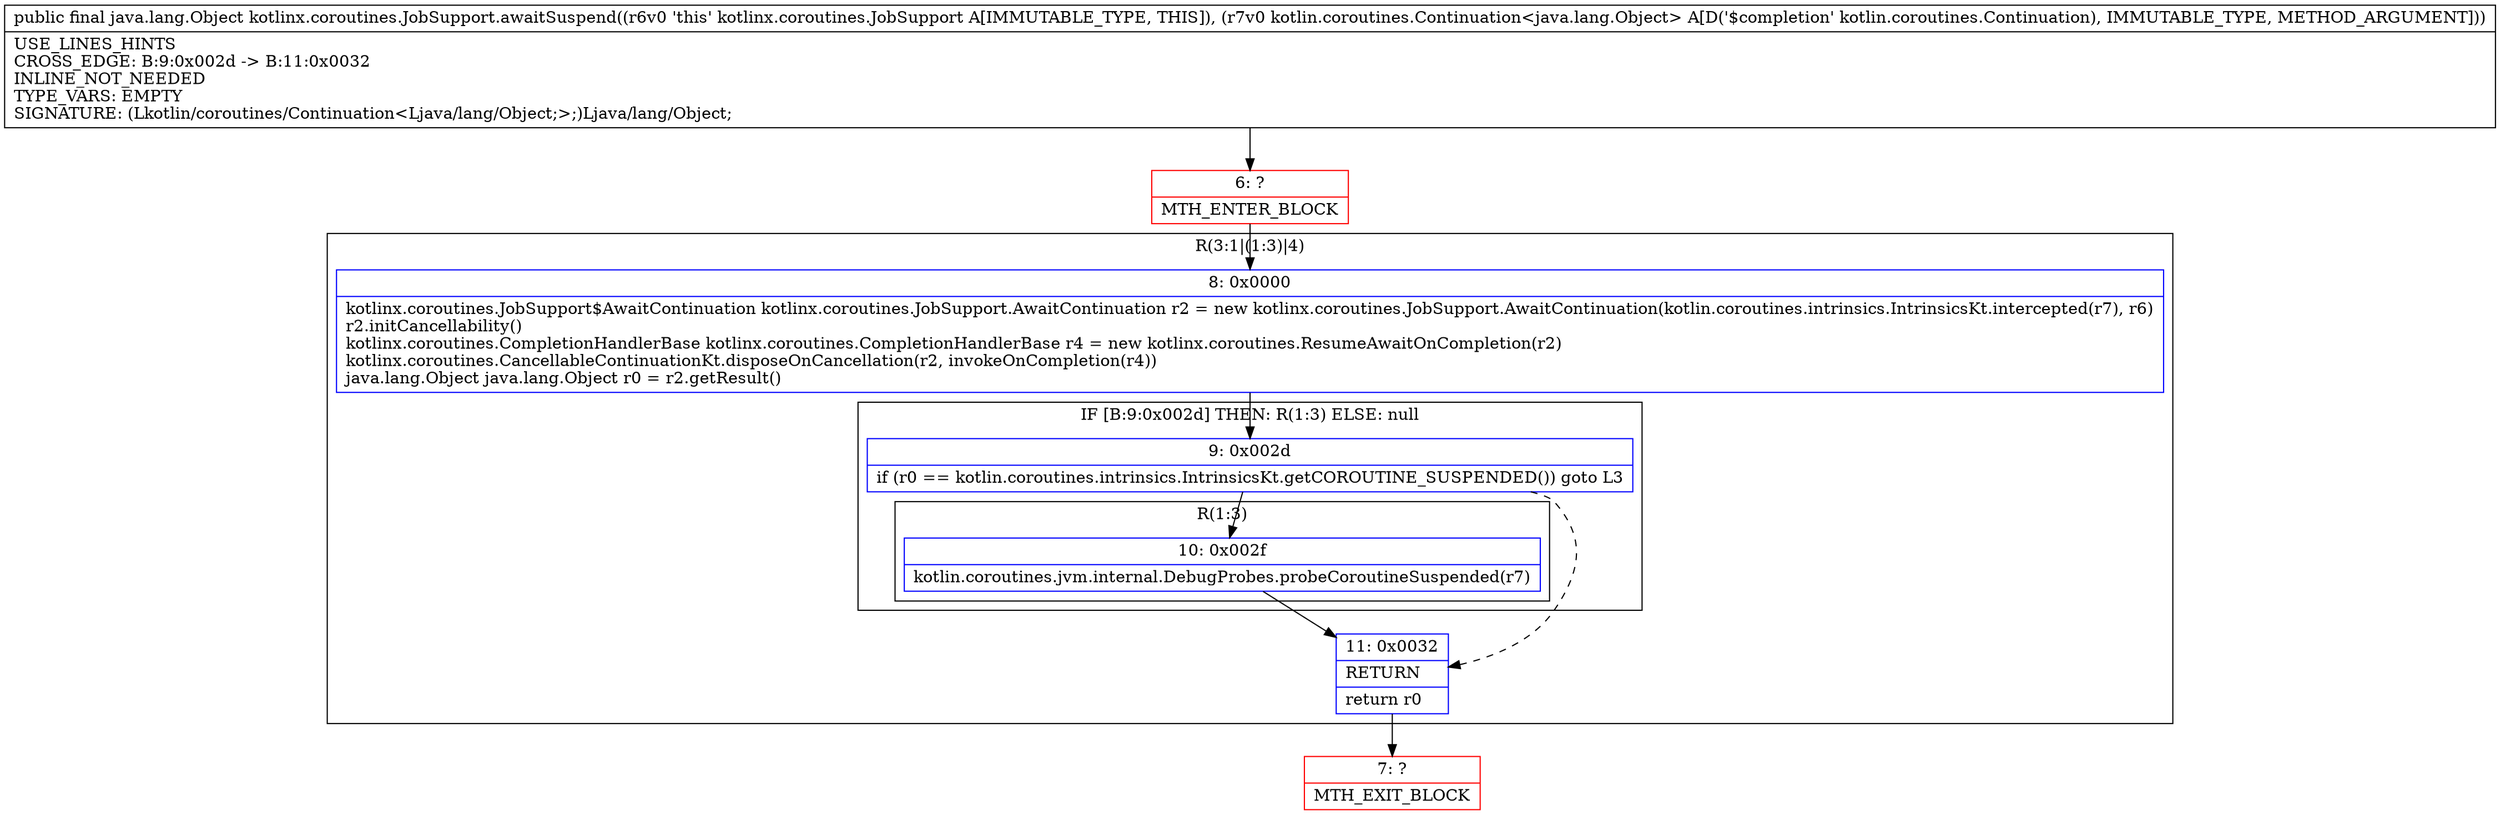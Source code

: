 digraph "CFG forkotlinx.coroutines.JobSupport.awaitSuspend(Lkotlin\/coroutines\/Continuation;)Ljava\/lang\/Object;" {
subgraph cluster_Region_1933330316 {
label = "R(3:1|(1:3)|4)";
node [shape=record,color=blue];
Node_8 [shape=record,label="{8\:\ 0x0000|kotlinx.coroutines.JobSupport$AwaitContinuation kotlinx.coroutines.JobSupport.AwaitContinuation r2 = new kotlinx.coroutines.JobSupport.AwaitContinuation(kotlin.coroutines.intrinsics.IntrinsicsKt.intercepted(r7), r6)\lr2.initCancellability()\lkotlinx.coroutines.CompletionHandlerBase kotlinx.coroutines.CompletionHandlerBase r4 = new kotlinx.coroutines.ResumeAwaitOnCompletion(r2)\lkotlinx.coroutines.CancellableContinuationKt.disposeOnCancellation(r2, invokeOnCompletion(r4))\ljava.lang.Object java.lang.Object r0 = r2.getResult()\l}"];
subgraph cluster_IfRegion_1968275025 {
label = "IF [B:9:0x002d] THEN: R(1:3) ELSE: null";
node [shape=record,color=blue];
Node_9 [shape=record,label="{9\:\ 0x002d|if (r0 == kotlin.coroutines.intrinsics.IntrinsicsKt.getCOROUTINE_SUSPENDED()) goto L3\l}"];
subgraph cluster_Region_421133248 {
label = "R(1:3)";
node [shape=record,color=blue];
Node_10 [shape=record,label="{10\:\ 0x002f|kotlin.coroutines.jvm.internal.DebugProbes.probeCoroutineSuspended(r7)\l}"];
}
}
Node_11 [shape=record,label="{11\:\ 0x0032|RETURN\l|return r0\l}"];
}
Node_6 [shape=record,color=red,label="{6\:\ ?|MTH_ENTER_BLOCK\l}"];
Node_7 [shape=record,color=red,label="{7\:\ ?|MTH_EXIT_BLOCK\l}"];
MethodNode[shape=record,label="{public final java.lang.Object kotlinx.coroutines.JobSupport.awaitSuspend((r6v0 'this' kotlinx.coroutines.JobSupport A[IMMUTABLE_TYPE, THIS]), (r7v0 kotlin.coroutines.Continuation\<java.lang.Object\> A[D('$completion' kotlin.coroutines.Continuation), IMMUTABLE_TYPE, METHOD_ARGUMENT]))  | USE_LINES_HINTS\lCROSS_EDGE: B:9:0x002d \-\> B:11:0x0032\lINLINE_NOT_NEEDED\lTYPE_VARS: EMPTY\lSIGNATURE: (Lkotlin\/coroutines\/Continuation\<Ljava\/lang\/Object;\>;)Ljava\/lang\/Object;\l}"];
MethodNode -> Node_6;Node_8 -> Node_9;
Node_9 -> Node_10;
Node_9 -> Node_11[style=dashed];
Node_10 -> Node_11;
Node_11 -> Node_7;
Node_6 -> Node_8;
}

